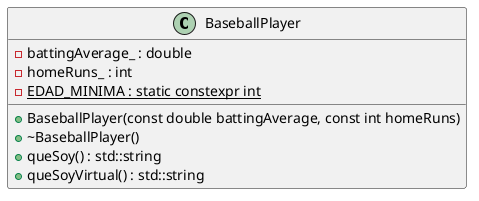 @startuml
class BaseballPlayer {
	+BaseballPlayer(const double battingAverage, const int homeRuns)
	+~BaseballPlayer()
	-battingAverage_ : double
	-homeRuns_ : int
	-{static} EDAD_MINIMA : static constexpr int
	+queSoy() : std::string
	+queSoyVirtual() : std::string
}

@enduml
